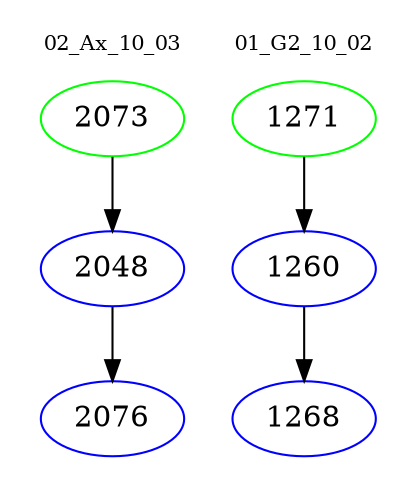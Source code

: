 digraph{
subgraph cluster_0 {
color = white
label = "02_Ax_10_03";
fontsize=10;
T0_2073 [label="2073", color="green"]
T0_2073 -> T0_2048 [color="black"]
T0_2048 [label="2048", color="blue"]
T0_2048 -> T0_2076 [color="black"]
T0_2076 [label="2076", color="blue"]
}
subgraph cluster_1 {
color = white
label = "01_G2_10_02";
fontsize=10;
T1_1271 [label="1271", color="green"]
T1_1271 -> T1_1260 [color="black"]
T1_1260 [label="1260", color="blue"]
T1_1260 -> T1_1268 [color="black"]
T1_1268 [label="1268", color="blue"]
}
}
